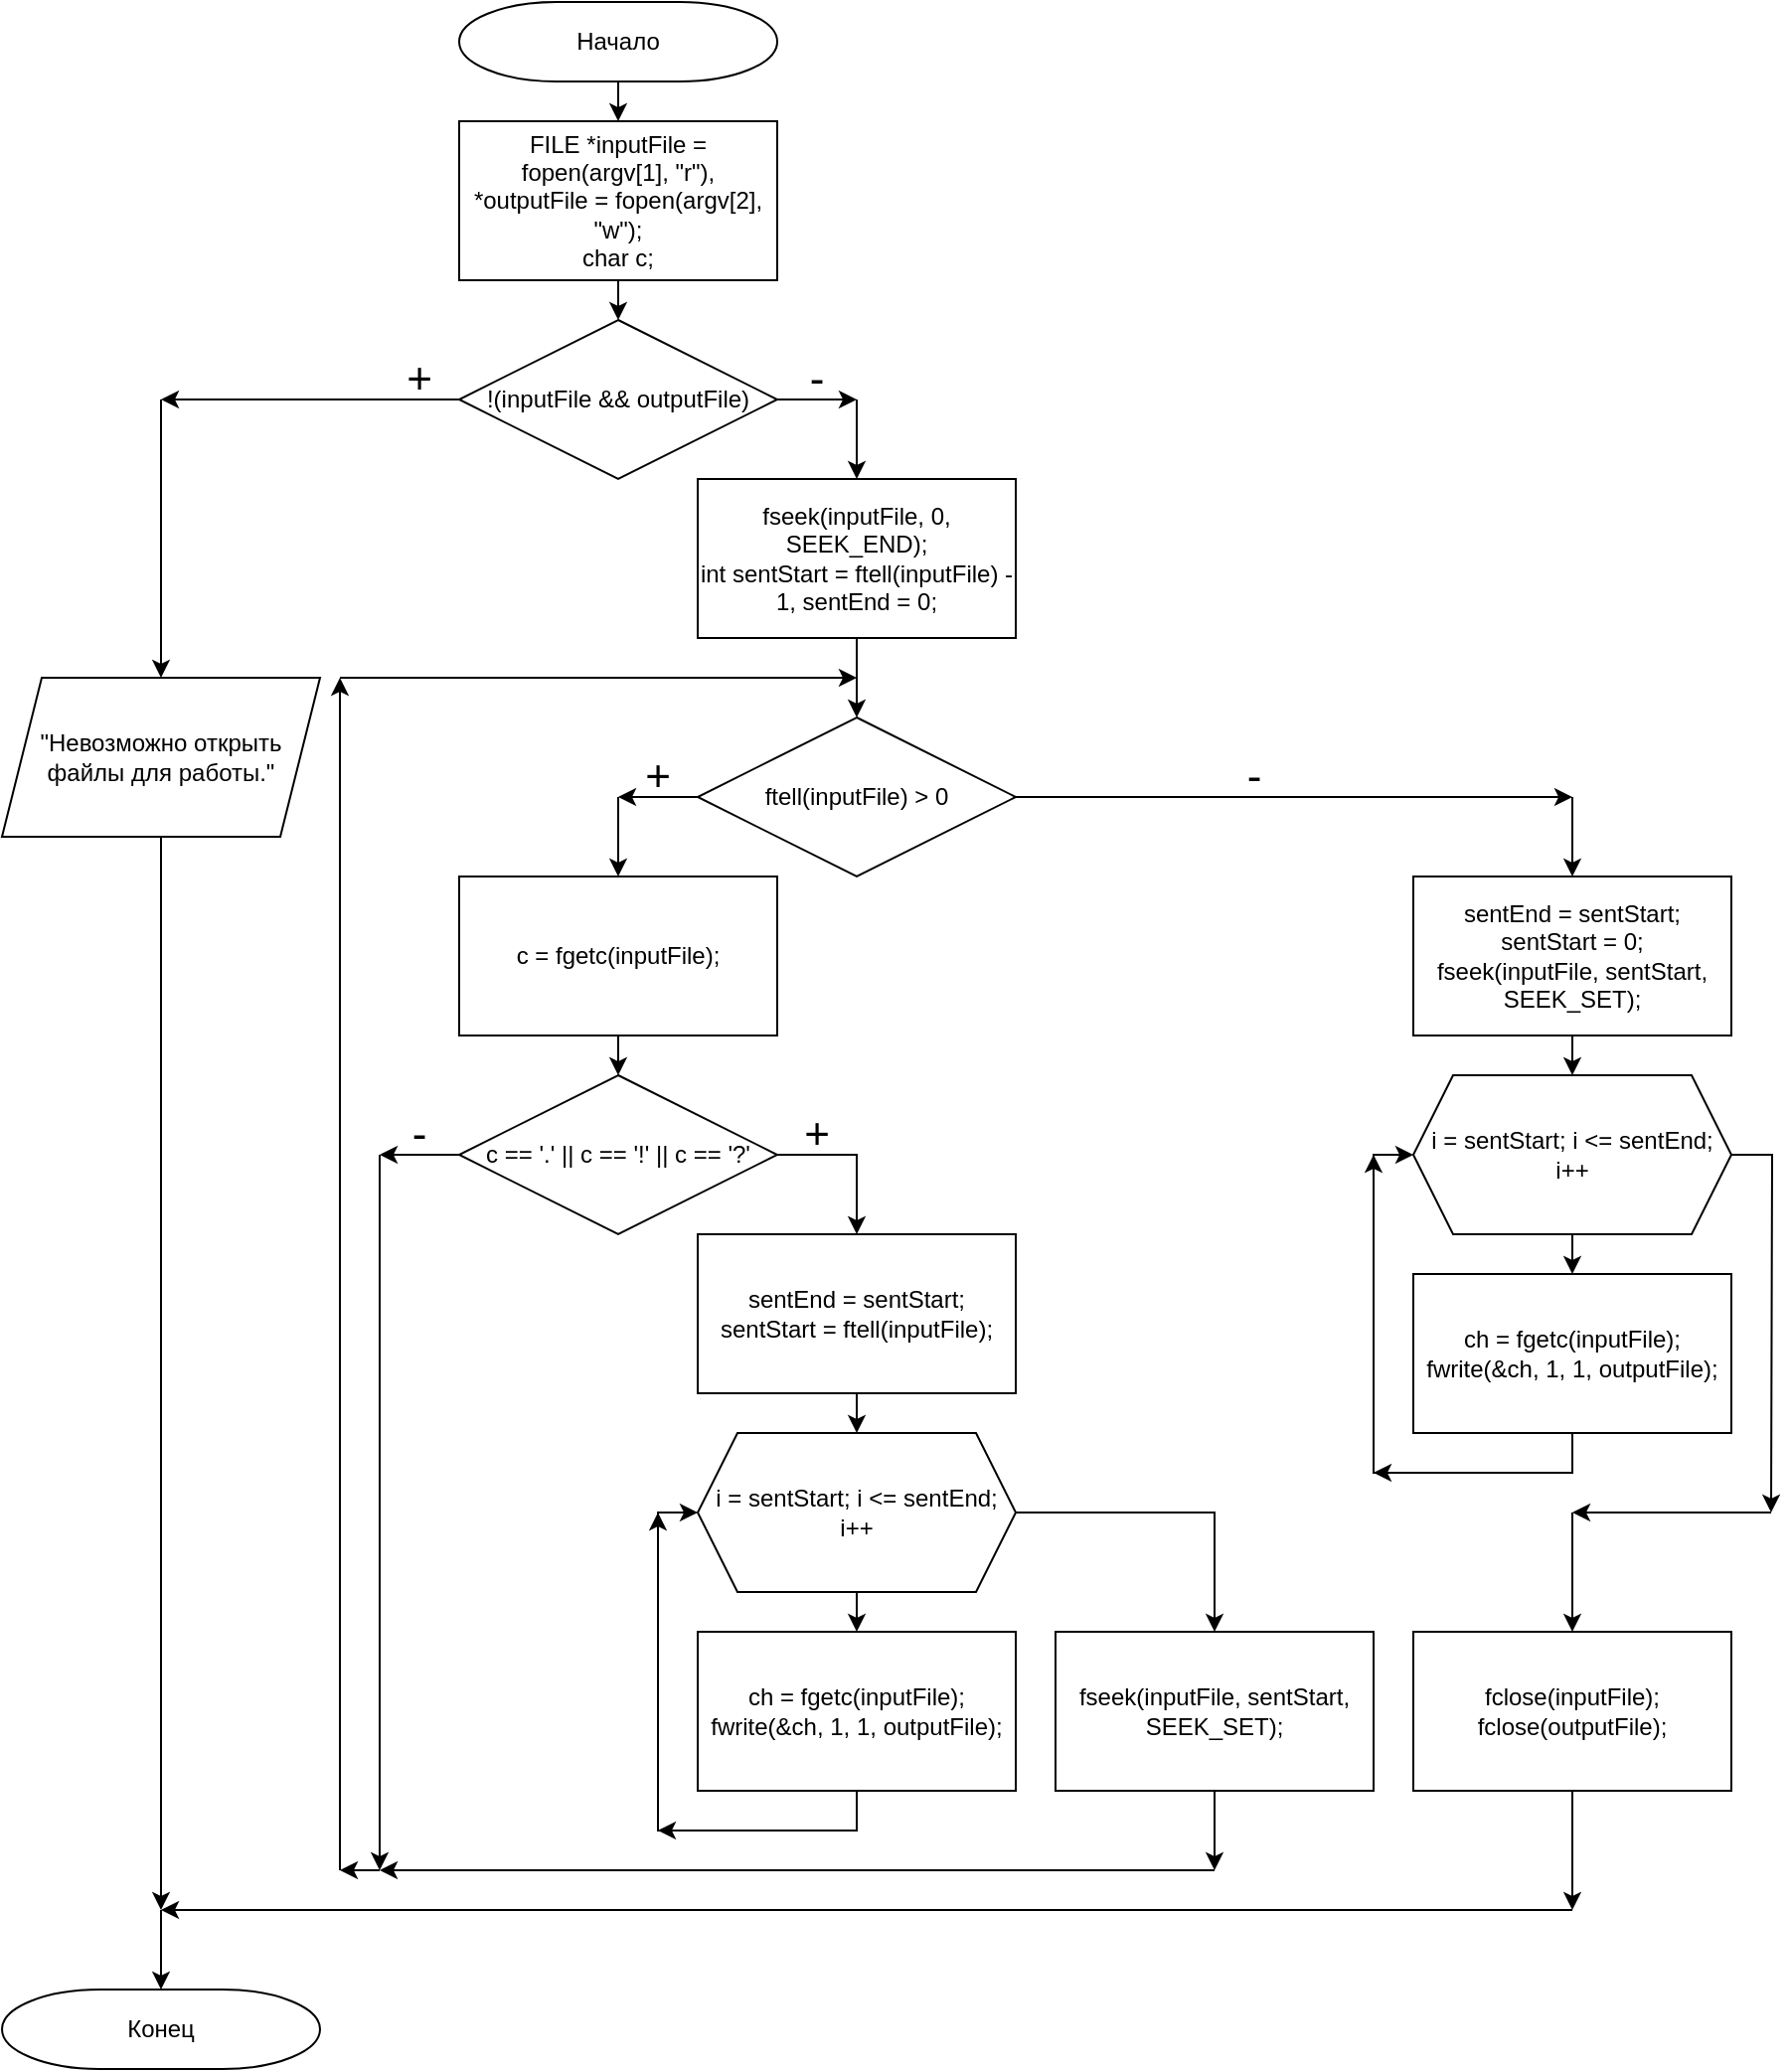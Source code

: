 <mxfile version="14.1.8" type="device"><diagram id="KP-nGnnP0I5V0pxxL_h-" name="main"><mxGraphModel dx="2895" dy="1217" grid="1" gridSize="10" guides="1" tooltips="1" connect="1" arrows="1" fold="1" page="1" pageScale="1" pageWidth="827" pageHeight="1169" math="0" shadow="0"><root><mxCell id="0"/><mxCell id="1" parent="0"/><mxCell id="ODelX7hj4bAzy8-7tL_w-192" style="edgeStyle=orthogonalEdgeStyle;rounded=0;orthogonalLoop=1;jettySize=auto;html=1;exitX=0.5;exitY=1;exitDx=0;exitDy=0;exitPerimeter=0;entryX=0.5;entryY=0;entryDx=0;entryDy=0;" parent="1" source="ODelX7hj4bAzy8-7tL_w-1" target="ODelX7hj4bAzy8-7tL_w-2" edge="1"><mxGeometry relative="1" as="geometry"/></mxCell><mxCell id="ODelX7hj4bAzy8-7tL_w-1" value="Начало" style="strokeWidth=1;html=1;shape=mxgraph.flowchart.terminator;whiteSpace=wrap;perimeterSpacing=0;aspect=fixed;" parent="1" vertex="1"><mxGeometry x="150" width="160" height="40" as="geometry"/></mxCell><mxCell id="ODelX7hj4bAzy8-7tL_w-193" style="edgeStyle=orthogonalEdgeStyle;rounded=0;orthogonalLoop=1;jettySize=auto;html=1;exitX=0.5;exitY=1;exitDx=0;exitDy=0;entryX=0.5;entryY=0;entryDx=0;entryDy=0;" parent="1" source="ODelX7hj4bAzy8-7tL_w-2" target="ODelX7hj4bAzy8-7tL_w-129" edge="1"><mxGeometry relative="1" as="geometry"/></mxCell><mxCell id="ODelX7hj4bAzy8-7tL_w-2" value="&lt;div&gt;FILE *inputFile = fopen(argv[1], &quot;r&quot;),&lt;/div&gt;&lt;div&gt;&lt;span&gt;*outputFile = fopen(argv[2], &quot;w&quot;);&lt;/span&gt;&lt;/div&gt;&lt;div&gt;char c;&lt;/div&gt;" style="rounded=0;whiteSpace=wrap;html=1;" parent="1" vertex="1"><mxGeometry x="150" y="60" width="160" height="80" as="geometry"/></mxCell><mxCell id="ODelX7hj4bAzy8-7tL_w-129" value="!(inputFile &amp;amp;&amp;amp; outputFile)" style="rhombus;whiteSpace=wrap;html=1;strokeWidth=1;" parent="1" vertex="1"><mxGeometry x="150" y="160" width="160" height="80" as="geometry"/></mxCell><mxCell id="ODelX7hj4bAzy8-7tL_w-130" value="&quot;Невозможно открыть файлы для работы.&quot;" style="shape=parallelogram;perimeter=parallelogramPerimeter;whiteSpace=wrap;html=1;fixedSize=1;" parent="1" vertex="1"><mxGeometry x="-80" y="340" width="160" height="80" as="geometry"/></mxCell><mxCell id="ODelX7hj4bAzy8-7tL_w-131" value="" style="endArrow=classic;html=1;entryX=0.5;entryY=0;entryDx=0;entryDy=0;" parent="1" target="ODelX7hj4bAzy8-7tL_w-130" edge="1"><mxGeometry width="50" height="50" relative="1" as="geometry"><mxPoint y="200" as="sourcePoint"/><mxPoint x="500" y="130" as="targetPoint"/></mxGeometry></mxCell><mxCell id="ODelX7hj4bAzy8-7tL_w-132" value="" style="endArrow=classic;html=1;exitX=0;exitY=0.5;exitDx=0;exitDy=0;" parent="1" source="ODelX7hj4bAzy8-7tL_w-129" edge="1"><mxGeometry width="50" height="50" relative="1" as="geometry"><mxPoint x="450" y="180" as="sourcePoint"/><mxPoint y="200" as="targetPoint"/></mxGeometry></mxCell><mxCell id="ODelX7hj4bAzy8-7tL_w-133" value="" style="endArrow=classic;html=1;exitX=1;exitY=0.5;exitDx=0;exitDy=0;" parent="1" source="ODelX7hj4bAzy8-7tL_w-129" edge="1"><mxGeometry width="50" height="50" relative="1" as="geometry"><mxPoint x="450" y="180" as="sourcePoint"/><mxPoint x="350" y="200" as="targetPoint"/></mxGeometry></mxCell><mxCell id="ODelX7hj4bAzy8-7tL_w-134" value="" style="endArrow=classic;html=1;entryX=0.5;entryY=0;entryDx=0;entryDy=0;" parent="1" target="ODelX7hj4bAzy8-7tL_w-194" edge="1"><mxGeometry width="50" height="50" relative="1" as="geometry"><mxPoint x="350" y="200" as="sourcePoint"/><mxPoint x="350" y="240" as="targetPoint"/></mxGeometry></mxCell><mxCell id="ODelX7hj4bAzy8-7tL_w-137" value="&lt;font style=&quot;font-size: 22px&quot;&gt;+&lt;/font&gt;" style="text;html=1;strokeColor=none;fillColor=none;align=center;verticalAlign=middle;whiteSpace=wrap;rounded=0;" parent="1" vertex="1"><mxGeometry x="110" y="180" width="40" height="20" as="geometry"/></mxCell><mxCell id="ODelX7hj4bAzy8-7tL_w-138" value="&lt;font style=&quot;font-size: 22px&quot;&gt;-&lt;/font&gt;" style="text;html=1;strokeColor=none;fillColor=none;align=center;verticalAlign=middle;whiteSpace=wrap;rounded=0;" parent="1" vertex="1"><mxGeometry x="310" y="180" width="40" height="20" as="geometry"/></mxCell><mxCell id="ODelX7hj4bAzy8-7tL_w-179" value="" style="endArrow=classic;html=1;exitX=0.5;exitY=1;exitDx=0;exitDy=0;" parent="1" source="ODelX7hj4bAzy8-7tL_w-130" edge="1"><mxGeometry width="50" height="50" relative="1" as="geometry"><mxPoint x="80" y="530" as="sourcePoint"/><mxPoint y="960" as="targetPoint"/></mxGeometry></mxCell><mxCell id="ODelX7hj4bAzy8-7tL_w-183" value="" style="endArrow=classic;html=1;entryX=0.5;entryY=0;entryDx=0;entryDy=0;entryPerimeter=0;" parent="1" target="ODelX7hj4bAzy8-7tL_w-189" edge="1"><mxGeometry width="50" height="50" relative="1" as="geometry"><mxPoint y="960" as="sourcePoint"/><mxPoint x="-100" y="950" as="targetPoint"/></mxGeometry></mxCell><mxCell id="ODelX7hj4bAzy8-7tL_w-189" value="Конец" style="strokeWidth=1;html=1;shape=mxgraph.flowchart.terminator;whiteSpace=wrap;perimeterSpacing=0;aspect=fixed;" parent="1" vertex="1"><mxGeometry x="-80" y="1000" width="160" height="40" as="geometry"/></mxCell><mxCell id="ODelX7hj4bAzy8-7tL_w-194" value="&lt;div&gt;fseek(inputFile, 0, SEEK_END);&lt;/div&gt;&lt;div&gt;int sentStart = ftell(inputFile) - 1, sentEnd = 0;&lt;/div&gt;" style="rounded=0;whiteSpace=wrap;html=1;" parent="1" vertex="1"><mxGeometry x="270" y="240" width="160" height="80" as="geometry"/></mxCell><mxCell id="ODelX7hj4bAzy8-7tL_w-195" value="" style="endArrow=classic;html=1;exitX=0.5;exitY=1;exitDx=0;exitDy=0;" parent="1" source="ODelX7hj4bAzy8-7tL_w-194" edge="1"><mxGeometry width="50" height="50" relative="1" as="geometry"><mxPoint x="290" y="530" as="sourcePoint"/><mxPoint x="350" y="360" as="targetPoint"/></mxGeometry></mxCell><mxCell id="ODelX7hj4bAzy8-7tL_w-199" style="edgeStyle=orthogonalEdgeStyle;rounded=0;orthogonalLoop=1;jettySize=auto;html=1;exitX=0.5;exitY=1;exitDx=0;exitDy=0;entryX=0.5;entryY=0;entryDx=0;entryDy=0;" parent="1" source="ODelX7hj4bAzy8-7tL_w-197" target="ODelX7hj4bAzy8-7tL_w-198" edge="1"><mxGeometry relative="1" as="geometry"/></mxCell><mxCell id="ODelX7hj4bAzy8-7tL_w-197" value="c = fgetc(inputFile);" style="rounded=0;whiteSpace=wrap;html=1;" parent="1" vertex="1"><mxGeometry x="150" y="440" width="160" height="80" as="geometry"/></mxCell><mxCell id="LQKFDmRtVmshPFenNjzx-4" style="edgeStyle=orthogonalEdgeStyle;rounded=0;orthogonalLoop=1;jettySize=auto;html=1;exitX=1;exitY=0.5;exitDx=0;exitDy=0;entryX=0.5;entryY=0;entryDx=0;entryDy=0;" edge="1" parent="1" source="ODelX7hj4bAzy8-7tL_w-198" target="LQKFDmRtVmshPFenNjzx-1"><mxGeometry relative="1" as="geometry"/></mxCell><mxCell id="ODelX7hj4bAzy8-7tL_w-198" value="c == '.' || c == '!' || c == '?'" style="rhombus;whiteSpace=wrap;html=1;strokeWidth=1;" parent="1" vertex="1"><mxGeometry x="150" y="540" width="160" height="80" as="geometry"/></mxCell><mxCell id="LQKFDmRtVmshPFenNjzx-3" style="edgeStyle=orthogonalEdgeStyle;rounded=0;orthogonalLoop=1;jettySize=auto;html=1;exitX=0.5;exitY=1;exitDx=0;exitDy=0;entryX=0.5;entryY=0;entryDx=0;entryDy=0;" edge="1" parent="1" source="LQKFDmRtVmshPFenNjzx-1" target="LQKFDmRtVmshPFenNjzx-2"><mxGeometry relative="1" as="geometry"/></mxCell><mxCell id="LQKFDmRtVmshPFenNjzx-1" value="&lt;div&gt;sentEnd = sentStart;&lt;/div&gt;&lt;div&gt;sentStart = ftell(inputFile);&lt;/div&gt;" style="rounded=0;whiteSpace=wrap;html=1;" vertex="1" parent="1"><mxGeometry x="270" y="620" width="160" height="80" as="geometry"/></mxCell><mxCell id="LQKFDmRtVmshPFenNjzx-8" style="edgeStyle=orthogonalEdgeStyle;rounded=0;orthogonalLoop=1;jettySize=auto;html=1;exitX=1;exitY=0.5;exitDx=0;exitDy=0;entryX=0.5;entryY=0;entryDx=0;entryDy=0;" edge="1" parent="1" source="LQKFDmRtVmshPFenNjzx-2" target="LQKFDmRtVmshPFenNjzx-7"><mxGeometry relative="1" as="geometry"/></mxCell><mxCell id="LQKFDmRtVmshPFenNjzx-9" style="edgeStyle=orthogonalEdgeStyle;rounded=0;orthogonalLoop=1;jettySize=auto;html=1;exitX=0.5;exitY=1;exitDx=0;exitDy=0;entryX=0.5;entryY=0;entryDx=0;entryDy=0;" edge="1" parent="1" source="LQKFDmRtVmshPFenNjzx-2" target="LQKFDmRtVmshPFenNjzx-6"><mxGeometry relative="1" as="geometry"/></mxCell><mxCell id="LQKFDmRtVmshPFenNjzx-2" value="i = sentStart; i &amp;lt;= sentEnd; i++" style="shape=hexagon;perimeter=hexagonPerimeter2;whiteSpace=wrap;html=1;fixedSize=1;" vertex="1" parent="1"><mxGeometry x="270" y="720" width="160" height="80" as="geometry"/></mxCell><mxCell id="LQKFDmRtVmshPFenNjzx-5" value="&lt;font style=&quot;font-size: 22px&quot;&gt;+&lt;/font&gt;" style="text;html=1;strokeColor=none;fillColor=none;align=center;verticalAlign=middle;whiteSpace=wrap;rounded=0;" vertex="1" parent="1"><mxGeometry x="310" y="560" width="40" height="20" as="geometry"/></mxCell><mxCell id="LQKFDmRtVmshPFenNjzx-10" style="edgeStyle=orthogonalEdgeStyle;rounded=0;orthogonalLoop=1;jettySize=auto;html=1;exitX=0.5;exitY=1;exitDx=0;exitDy=0;entryX=0;entryY=0.5;entryDx=0;entryDy=0;" edge="1" parent="1" source="LQKFDmRtVmshPFenNjzx-6" target="LQKFDmRtVmshPFenNjzx-2"><mxGeometry relative="1" as="geometry"/></mxCell><mxCell id="LQKFDmRtVmshPFenNjzx-6" value="ch = fgetc(inputFile);&lt;br&gt;fwrite(&amp;amp;ch, 1, 1, outputFile);" style="rounded=0;whiteSpace=wrap;html=1;" vertex="1" parent="1"><mxGeometry x="270" y="820" width="160" height="80" as="geometry"/></mxCell><mxCell id="LQKFDmRtVmshPFenNjzx-7" value="fseek(inputFile, sentStart, SEEK_SET);" style="rounded=0;whiteSpace=wrap;html=1;" vertex="1" parent="1"><mxGeometry x="450" y="820" width="160" height="80" as="geometry"/></mxCell><mxCell id="LQKFDmRtVmshPFenNjzx-11" value="" style="endArrow=classic;html=1;" edge="1" parent="1"><mxGeometry width="50" height="50" relative="1" as="geometry"><mxPoint x="350" y="920" as="sourcePoint"/><mxPoint x="250" y="920" as="targetPoint"/></mxGeometry></mxCell><mxCell id="LQKFDmRtVmshPFenNjzx-12" value="" style="endArrow=classic;html=1;" edge="1" parent="1"><mxGeometry width="50" height="50" relative="1" as="geometry"><mxPoint x="250" y="920" as="sourcePoint"/><mxPoint x="250" y="760" as="targetPoint"/></mxGeometry></mxCell><mxCell id="LQKFDmRtVmshPFenNjzx-14" value="" style="endArrow=classic;html=1;exitX=0.5;exitY=1;exitDx=0;exitDy=0;" edge="1" parent="1" source="LQKFDmRtVmshPFenNjzx-7"><mxGeometry width="50" height="50" relative="1" as="geometry"><mxPoint x="60" y="920" as="sourcePoint"/><mxPoint x="530" y="940" as="targetPoint"/></mxGeometry></mxCell><mxCell id="LQKFDmRtVmshPFenNjzx-15" value="" style="endArrow=classic;html=1;" edge="1" parent="1"><mxGeometry width="50" height="50" relative="1" as="geometry"><mxPoint x="530" y="940" as="sourcePoint"/><mxPoint x="110" y="940" as="targetPoint"/></mxGeometry></mxCell><mxCell id="LQKFDmRtVmshPFenNjzx-16" value="" style="endArrow=classic;html=1;exitX=0;exitY=0.5;exitDx=0;exitDy=0;" edge="1" parent="1" source="ODelX7hj4bAzy8-7tL_w-198"><mxGeometry width="50" height="50" relative="1" as="geometry"><mxPoint x="60" y="920" as="sourcePoint"/><mxPoint x="110" y="580" as="targetPoint"/></mxGeometry></mxCell><mxCell id="LQKFDmRtVmshPFenNjzx-17" value="" style="endArrow=classic;html=1;" edge="1" parent="1"><mxGeometry width="50" height="50" relative="1" as="geometry"><mxPoint x="110" y="580" as="sourcePoint"/><mxPoint x="110" y="940" as="targetPoint"/></mxGeometry></mxCell><mxCell id="LQKFDmRtVmshPFenNjzx-18" value="" style="endArrow=classic;html=1;" edge="1" parent="1"><mxGeometry width="50" height="50" relative="1" as="geometry"><mxPoint x="110" y="940" as="sourcePoint"/><mxPoint x="90" y="940" as="targetPoint"/><Array as="points"/></mxGeometry></mxCell><mxCell id="LQKFDmRtVmshPFenNjzx-19" value="" style="endArrow=classic;html=1;" edge="1" parent="1"><mxGeometry width="50" height="50" relative="1" as="geometry"><mxPoint x="90" y="940" as="sourcePoint"/><mxPoint x="90" y="340" as="targetPoint"/></mxGeometry></mxCell><mxCell id="LQKFDmRtVmshPFenNjzx-20" value="ftell(inputFile) &amp;gt; 0" style="rhombus;whiteSpace=wrap;html=1;strokeWidth=1;" vertex="1" parent="1"><mxGeometry x="270" y="360" width="160" height="80" as="geometry"/></mxCell><mxCell id="LQKFDmRtVmshPFenNjzx-21" value="" style="endArrow=classic;html=1;exitX=0;exitY=0.5;exitDx=0;exitDy=0;" edge="1" parent="1" source="LQKFDmRtVmshPFenNjzx-20"><mxGeometry width="50" height="50" relative="1" as="geometry"><mxPoint x="180" y="640" as="sourcePoint"/><mxPoint x="230" y="400" as="targetPoint"/></mxGeometry></mxCell><mxCell id="LQKFDmRtVmshPFenNjzx-22" value="" style="endArrow=classic;html=1;entryX=0.5;entryY=0;entryDx=0;entryDy=0;" edge="1" parent="1" target="ODelX7hj4bAzy8-7tL_w-197"><mxGeometry width="50" height="50" relative="1" as="geometry"><mxPoint x="230" y="400" as="sourcePoint"/><mxPoint x="230" y="590" as="targetPoint"/></mxGeometry></mxCell><mxCell id="LQKFDmRtVmshPFenNjzx-23" value="" style="endArrow=classic;html=1;" edge="1" parent="1"><mxGeometry width="50" height="50" relative="1" as="geometry"><mxPoint x="90" y="340" as="sourcePoint"/><mxPoint x="350" y="340" as="targetPoint"/></mxGeometry></mxCell><mxCell id="LQKFDmRtVmshPFenNjzx-24" value="&lt;font style=&quot;font-size: 22px&quot;&gt;-&lt;/font&gt;" style="text;html=1;strokeColor=none;fillColor=none;align=center;verticalAlign=middle;whiteSpace=wrap;rounded=0;" vertex="1" parent="1"><mxGeometry x="110" y="560" width="40" height="20" as="geometry"/></mxCell><mxCell id="LQKFDmRtVmshPFenNjzx-25" value="&lt;font style=&quot;font-size: 22px&quot;&gt;+&lt;/font&gt;" style="text;html=1;strokeColor=none;fillColor=none;align=center;verticalAlign=middle;whiteSpace=wrap;rounded=0;" vertex="1" parent="1"><mxGeometry x="230" y="380" width="40" height="20" as="geometry"/></mxCell><mxCell id="LQKFDmRtVmshPFenNjzx-27" value="" style="endArrow=classic;html=1;exitX=1;exitY=0.5;exitDx=0;exitDy=0;" edge="1" parent="1" source="LQKFDmRtVmshPFenNjzx-20"><mxGeometry width="50" height="50" relative="1" as="geometry"><mxPoint x="180" y="640" as="sourcePoint"/><mxPoint x="710" y="400" as="targetPoint"/></mxGeometry></mxCell><mxCell id="LQKFDmRtVmshPFenNjzx-28" value="&lt;font style=&quot;font-size: 22px&quot;&gt;-&lt;/font&gt;" style="text;html=1;strokeColor=none;fillColor=none;align=center;verticalAlign=middle;whiteSpace=wrap;rounded=0;" vertex="1" parent="1"><mxGeometry x="530" y="380" width="40" height="20" as="geometry"/></mxCell><mxCell id="LQKFDmRtVmshPFenNjzx-29" value="" style="endArrow=classic;html=1;entryX=0.5;entryY=0;entryDx=0;entryDy=0;" edge="1" parent="1"><mxGeometry width="50" height="50" relative="1" as="geometry"><mxPoint x="710" y="400" as="sourcePoint"/><mxPoint x="710" y="440" as="targetPoint"/></mxGeometry></mxCell><mxCell id="LQKFDmRtVmshPFenNjzx-31" style="edgeStyle=orthogonalEdgeStyle;rounded=0;orthogonalLoop=1;jettySize=auto;html=1;exitX=0.5;exitY=1;exitDx=0;exitDy=0;entryX=0.5;entryY=0;entryDx=0;entryDy=0;" edge="1" parent="1" source="LQKFDmRtVmshPFenNjzx-32" target="LQKFDmRtVmshPFenNjzx-34"><mxGeometry relative="1" as="geometry"/></mxCell><mxCell id="LQKFDmRtVmshPFenNjzx-32" value="&lt;div&gt;sentEnd = sentStart;&lt;/div&gt;&lt;div&gt;sentStart = 0;&lt;/div&gt;&lt;div&gt;fseek(inputFile, sentStart, SEEK_SET);&lt;br&gt;&lt;/div&gt;" style="rounded=0;whiteSpace=wrap;html=1;" vertex="1" parent="1"><mxGeometry x="630" y="440" width="160" height="80" as="geometry"/></mxCell><mxCell id="LQKFDmRtVmshPFenNjzx-33" style="edgeStyle=orthogonalEdgeStyle;rounded=0;orthogonalLoop=1;jettySize=auto;html=1;exitX=0.5;exitY=1;exitDx=0;exitDy=0;entryX=0.5;entryY=0;entryDx=0;entryDy=0;" edge="1" parent="1" source="LQKFDmRtVmshPFenNjzx-34" target="LQKFDmRtVmshPFenNjzx-36"><mxGeometry relative="1" as="geometry"/></mxCell><mxCell id="LQKFDmRtVmshPFenNjzx-40" style="edgeStyle=orthogonalEdgeStyle;rounded=0;orthogonalLoop=1;jettySize=auto;html=1;exitX=1;exitY=0.5;exitDx=0;exitDy=0;" edge="1" parent="1" source="LQKFDmRtVmshPFenNjzx-34"><mxGeometry relative="1" as="geometry"><mxPoint x="810" y="760" as="targetPoint"/></mxGeometry></mxCell><mxCell id="LQKFDmRtVmshPFenNjzx-34" value="i = sentStart; i &amp;lt;= sentEnd; i++" style="shape=hexagon;perimeter=hexagonPerimeter2;whiteSpace=wrap;html=1;fixedSize=1;" vertex="1" parent="1"><mxGeometry x="630" y="540" width="160" height="80" as="geometry"/></mxCell><mxCell id="LQKFDmRtVmshPFenNjzx-35" style="edgeStyle=orthogonalEdgeStyle;rounded=0;orthogonalLoop=1;jettySize=auto;html=1;exitX=0.5;exitY=1;exitDx=0;exitDy=0;entryX=0;entryY=0.5;entryDx=0;entryDy=0;" edge="1" parent="1" source="LQKFDmRtVmshPFenNjzx-36" target="LQKFDmRtVmshPFenNjzx-34"><mxGeometry relative="1" as="geometry"/></mxCell><mxCell id="LQKFDmRtVmshPFenNjzx-36" value="ch = fgetc(inputFile);&lt;br&gt;fwrite(&amp;amp;ch, 1, 1, outputFile);" style="rounded=0;whiteSpace=wrap;html=1;" vertex="1" parent="1"><mxGeometry x="630" y="640" width="160" height="80" as="geometry"/></mxCell><mxCell id="LQKFDmRtVmshPFenNjzx-37" value="" style="endArrow=classic;html=1;" edge="1" parent="1"><mxGeometry width="50" height="50" relative="1" as="geometry"><mxPoint x="710" y="740" as="sourcePoint"/><mxPoint x="610" y="740" as="targetPoint"/></mxGeometry></mxCell><mxCell id="LQKFDmRtVmshPFenNjzx-38" value="" style="endArrow=classic;html=1;" edge="1" parent="1"><mxGeometry width="50" height="50" relative="1" as="geometry"><mxPoint x="610" y="740" as="sourcePoint"/><mxPoint x="610" y="580" as="targetPoint"/></mxGeometry></mxCell><mxCell id="LQKFDmRtVmshPFenNjzx-39" value="&lt;div&gt;fclose(inputFile);&lt;/div&gt;&lt;div&gt;fclose(outputFile);&lt;/div&gt;" style="rounded=0;whiteSpace=wrap;html=1;direction=east;" vertex="1" parent="1"><mxGeometry x="630" y="820" width="160" height="80" as="geometry"/></mxCell><mxCell id="LQKFDmRtVmshPFenNjzx-41" value="" style="endArrow=classic;html=1;" edge="1" parent="1"><mxGeometry width="50" height="50" relative="1" as="geometry"><mxPoint x="810" y="760" as="sourcePoint"/><mxPoint x="710" y="760" as="targetPoint"/></mxGeometry></mxCell><mxCell id="LQKFDmRtVmshPFenNjzx-42" value="" style="endArrow=classic;html=1;entryX=0.5;entryY=0;entryDx=0;entryDy=0;" edge="1" parent="1" target="LQKFDmRtVmshPFenNjzx-39"><mxGeometry width="50" height="50" relative="1" as="geometry"><mxPoint x="710" y="760" as="sourcePoint"/><mxPoint x="230" y="570" as="targetPoint"/></mxGeometry></mxCell><mxCell id="LQKFDmRtVmshPFenNjzx-43" value="" style="endArrow=classic;html=1;exitX=0.5;exitY=1;exitDx=0;exitDy=0;" edge="1" parent="1" source="LQKFDmRtVmshPFenNjzx-39"><mxGeometry width="50" height="50" relative="1" as="geometry"><mxPoint x="30" y="860" as="sourcePoint"/><mxPoint x="710" y="960" as="targetPoint"/></mxGeometry></mxCell><mxCell id="LQKFDmRtVmshPFenNjzx-44" value="" style="endArrow=classic;html=1;" edge="1" parent="1"><mxGeometry width="50" height="50" relative="1" as="geometry"><mxPoint x="710" y="960" as="sourcePoint"/><mxPoint y="960" as="targetPoint"/></mxGeometry></mxCell></root></mxGraphModel></diagram></mxfile>